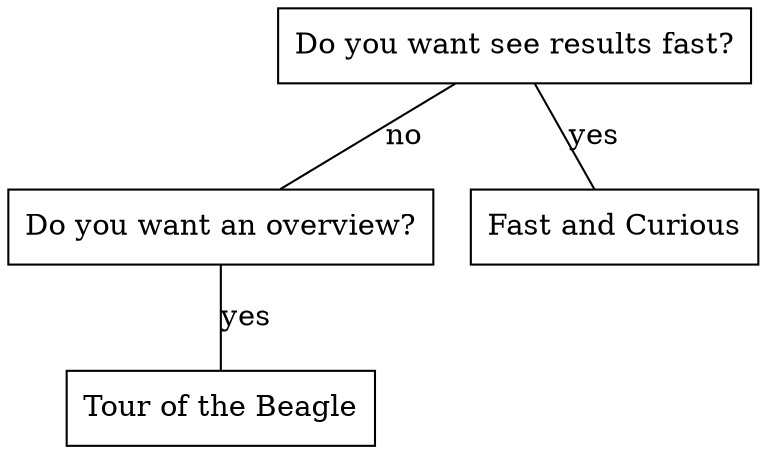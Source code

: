 strict graph {
       node [ shape = rectangle ]
       start [ label = "Do you want see results fast?" ]
       overview [ label = "Do you want an overview?" ] 

       beagle [ label = "Tour of the Beagle" ]
       fast [ label = "Fast and Curious" ]

       start -- fast [ label = "yes" ]
       start -- overview [ label = "no" ]
       overview -- beagle [ label = "yes" ]
}